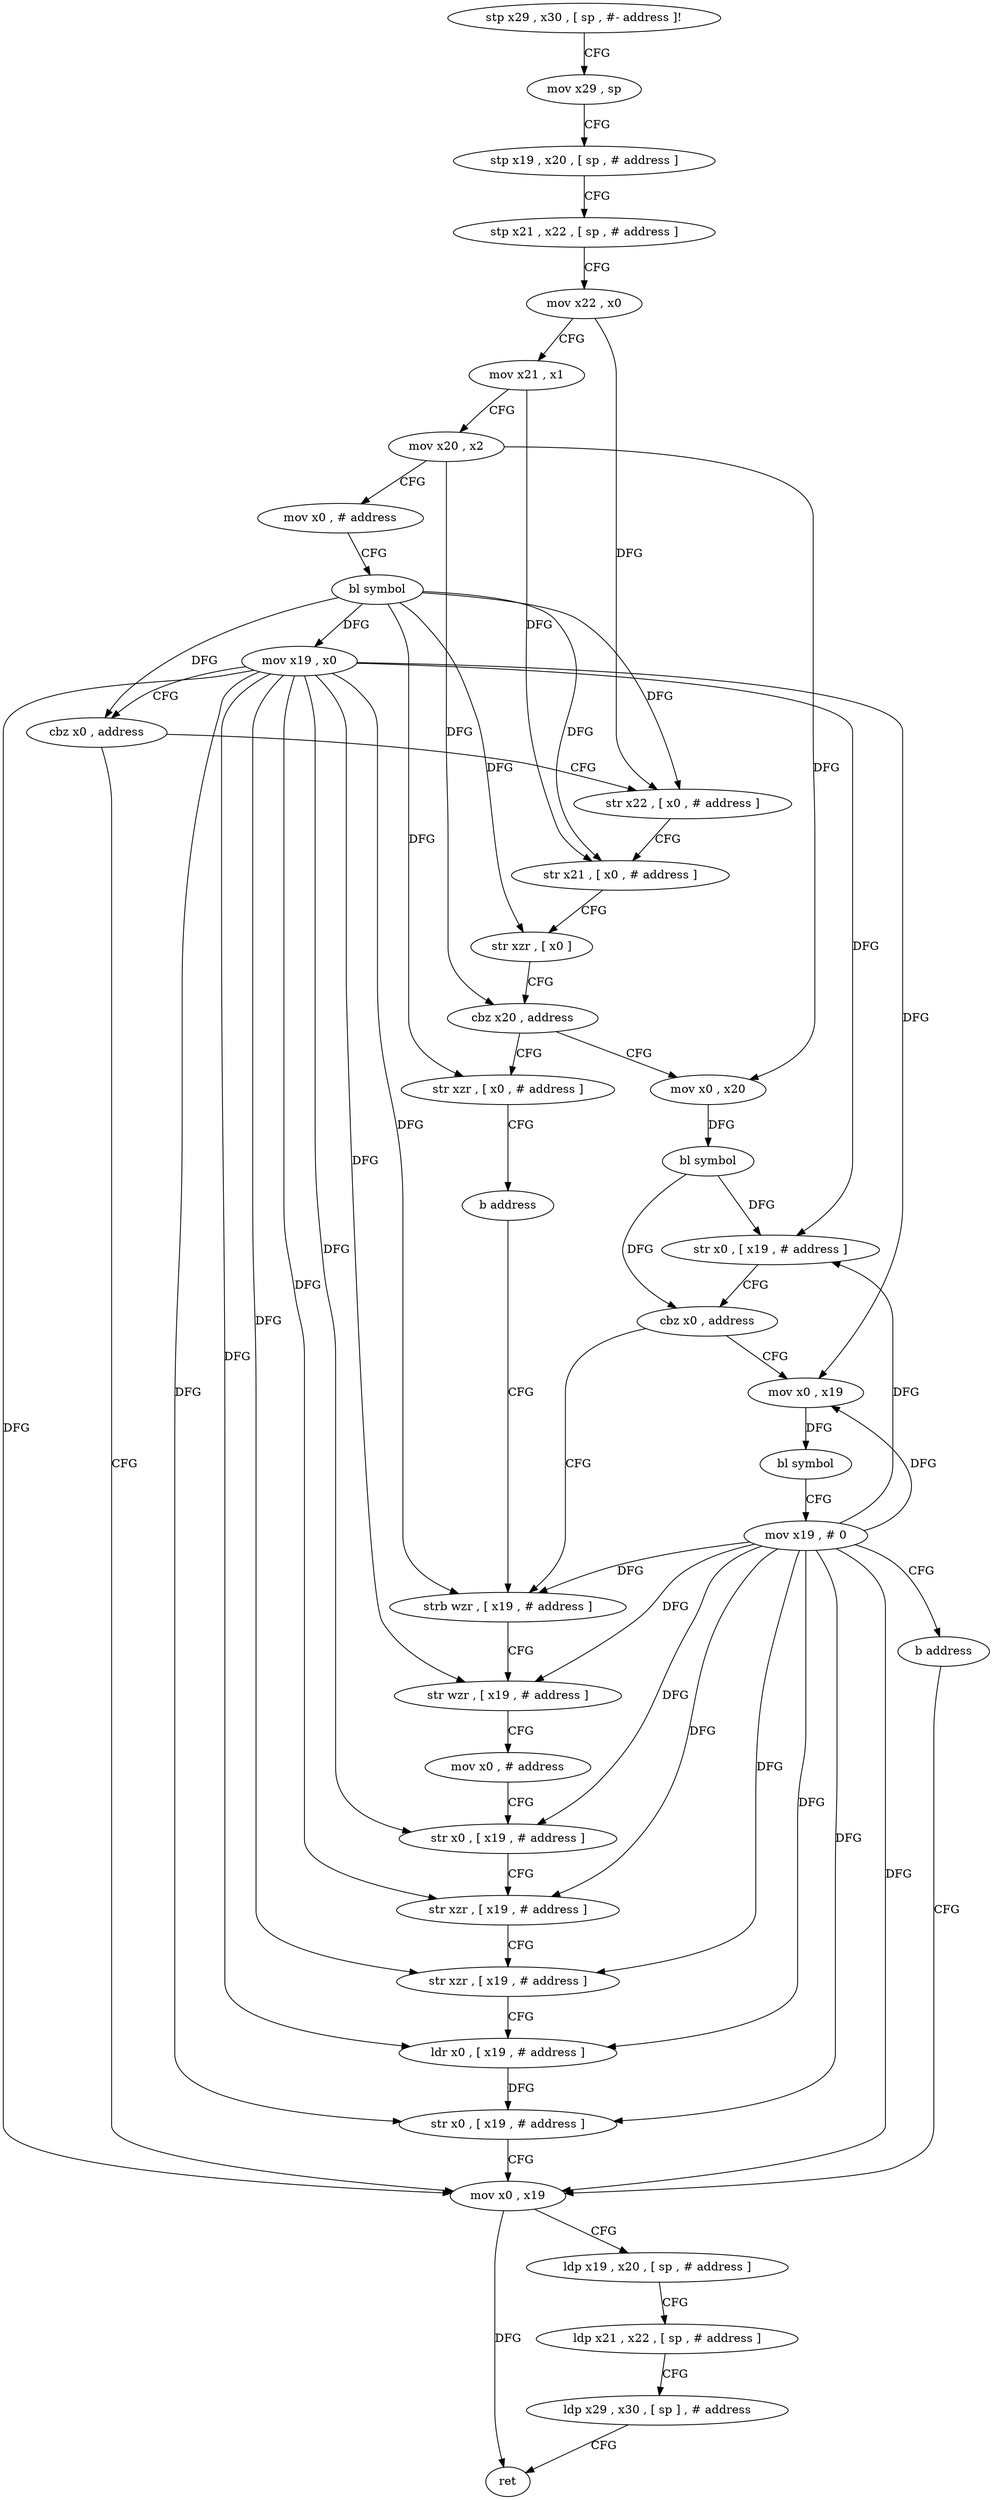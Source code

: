 digraph "func" {
"103300" [label = "stp x29 , x30 , [ sp , #- address ]!" ]
"103304" [label = "mov x29 , sp" ]
"103308" [label = "stp x19 , x20 , [ sp , # address ]" ]
"103312" [label = "stp x21 , x22 , [ sp , # address ]" ]
"103316" [label = "mov x22 , x0" ]
"103320" [label = "mov x21 , x1" ]
"103324" [label = "mov x20 , x2" ]
"103328" [label = "mov x0 , # address" ]
"103332" [label = "bl symbol" ]
"103336" [label = "mov x19 , x0" ]
"103340" [label = "cbz x0 , address" ]
"103408" [label = "mov x0 , x19" ]
"103344" [label = "str x22 , [ x0 , # address ]" ]
"103412" [label = "ldp x19 , x20 , [ sp , # address ]" ]
"103416" [label = "ldp x21 , x22 , [ sp , # address ]" ]
"103420" [label = "ldp x29 , x30 , [ sp ] , # address" ]
"103424" [label = "ret" ]
"103348" [label = "str x21 , [ x0 , # address ]" ]
"103352" [label = "str xzr , [ x0 ]" ]
"103356" [label = "cbz x20 , address" ]
"103428" [label = "str xzr , [ x0 , # address ]" ]
"103360" [label = "mov x0 , x20" ]
"103432" [label = "b address" ]
"103376" [label = "strb wzr , [ x19 , # address ]" ]
"103364" [label = "bl symbol" ]
"103368" [label = "str x0 , [ x19 , # address ]" ]
"103372" [label = "cbz x0 , address" ]
"103436" [label = "mov x0 , x19" ]
"103380" [label = "str wzr , [ x19 , # address ]" ]
"103384" [label = "mov x0 , # address" ]
"103388" [label = "str x0 , [ x19 , # address ]" ]
"103392" [label = "str xzr , [ x19 , # address ]" ]
"103396" [label = "str xzr , [ x19 , # address ]" ]
"103400" [label = "ldr x0 , [ x19 , # address ]" ]
"103404" [label = "str x0 , [ x19 , # address ]" ]
"103440" [label = "bl symbol" ]
"103444" [label = "mov x19 , # 0" ]
"103448" [label = "b address" ]
"103300" -> "103304" [ label = "CFG" ]
"103304" -> "103308" [ label = "CFG" ]
"103308" -> "103312" [ label = "CFG" ]
"103312" -> "103316" [ label = "CFG" ]
"103316" -> "103320" [ label = "CFG" ]
"103316" -> "103344" [ label = "DFG" ]
"103320" -> "103324" [ label = "CFG" ]
"103320" -> "103348" [ label = "DFG" ]
"103324" -> "103328" [ label = "CFG" ]
"103324" -> "103356" [ label = "DFG" ]
"103324" -> "103360" [ label = "DFG" ]
"103328" -> "103332" [ label = "CFG" ]
"103332" -> "103336" [ label = "DFG" ]
"103332" -> "103340" [ label = "DFG" ]
"103332" -> "103344" [ label = "DFG" ]
"103332" -> "103348" [ label = "DFG" ]
"103332" -> "103352" [ label = "DFG" ]
"103332" -> "103428" [ label = "DFG" ]
"103336" -> "103340" [ label = "CFG" ]
"103336" -> "103408" [ label = "DFG" ]
"103336" -> "103368" [ label = "DFG" ]
"103336" -> "103376" [ label = "DFG" ]
"103336" -> "103380" [ label = "DFG" ]
"103336" -> "103388" [ label = "DFG" ]
"103336" -> "103392" [ label = "DFG" ]
"103336" -> "103396" [ label = "DFG" ]
"103336" -> "103400" [ label = "DFG" ]
"103336" -> "103404" [ label = "DFG" ]
"103336" -> "103436" [ label = "DFG" ]
"103340" -> "103408" [ label = "CFG" ]
"103340" -> "103344" [ label = "CFG" ]
"103408" -> "103412" [ label = "CFG" ]
"103408" -> "103424" [ label = "DFG" ]
"103344" -> "103348" [ label = "CFG" ]
"103412" -> "103416" [ label = "CFG" ]
"103416" -> "103420" [ label = "CFG" ]
"103420" -> "103424" [ label = "CFG" ]
"103348" -> "103352" [ label = "CFG" ]
"103352" -> "103356" [ label = "CFG" ]
"103356" -> "103428" [ label = "CFG" ]
"103356" -> "103360" [ label = "CFG" ]
"103428" -> "103432" [ label = "CFG" ]
"103360" -> "103364" [ label = "DFG" ]
"103432" -> "103376" [ label = "CFG" ]
"103376" -> "103380" [ label = "CFG" ]
"103364" -> "103368" [ label = "DFG" ]
"103364" -> "103372" [ label = "DFG" ]
"103368" -> "103372" [ label = "CFG" ]
"103372" -> "103436" [ label = "CFG" ]
"103372" -> "103376" [ label = "CFG" ]
"103436" -> "103440" [ label = "DFG" ]
"103380" -> "103384" [ label = "CFG" ]
"103384" -> "103388" [ label = "CFG" ]
"103388" -> "103392" [ label = "CFG" ]
"103392" -> "103396" [ label = "CFG" ]
"103396" -> "103400" [ label = "CFG" ]
"103400" -> "103404" [ label = "DFG" ]
"103404" -> "103408" [ label = "CFG" ]
"103440" -> "103444" [ label = "CFG" ]
"103444" -> "103448" [ label = "CFG" ]
"103444" -> "103408" [ label = "DFG" ]
"103444" -> "103376" [ label = "DFG" ]
"103444" -> "103380" [ label = "DFG" ]
"103444" -> "103388" [ label = "DFG" ]
"103444" -> "103392" [ label = "DFG" ]
"103444" -> "103396" [ label = "DFG" ]
"103444" -> "103400" [ label = "DFG" ]
"103444" -> "103436" [ label = "DFG" ]
"103444" -> "103368" [ label = "DFG" ]
"103444" -> "103404" [ label = "DFG" ]
"103448" -> "103408" [ label = "CFG" ]
}
